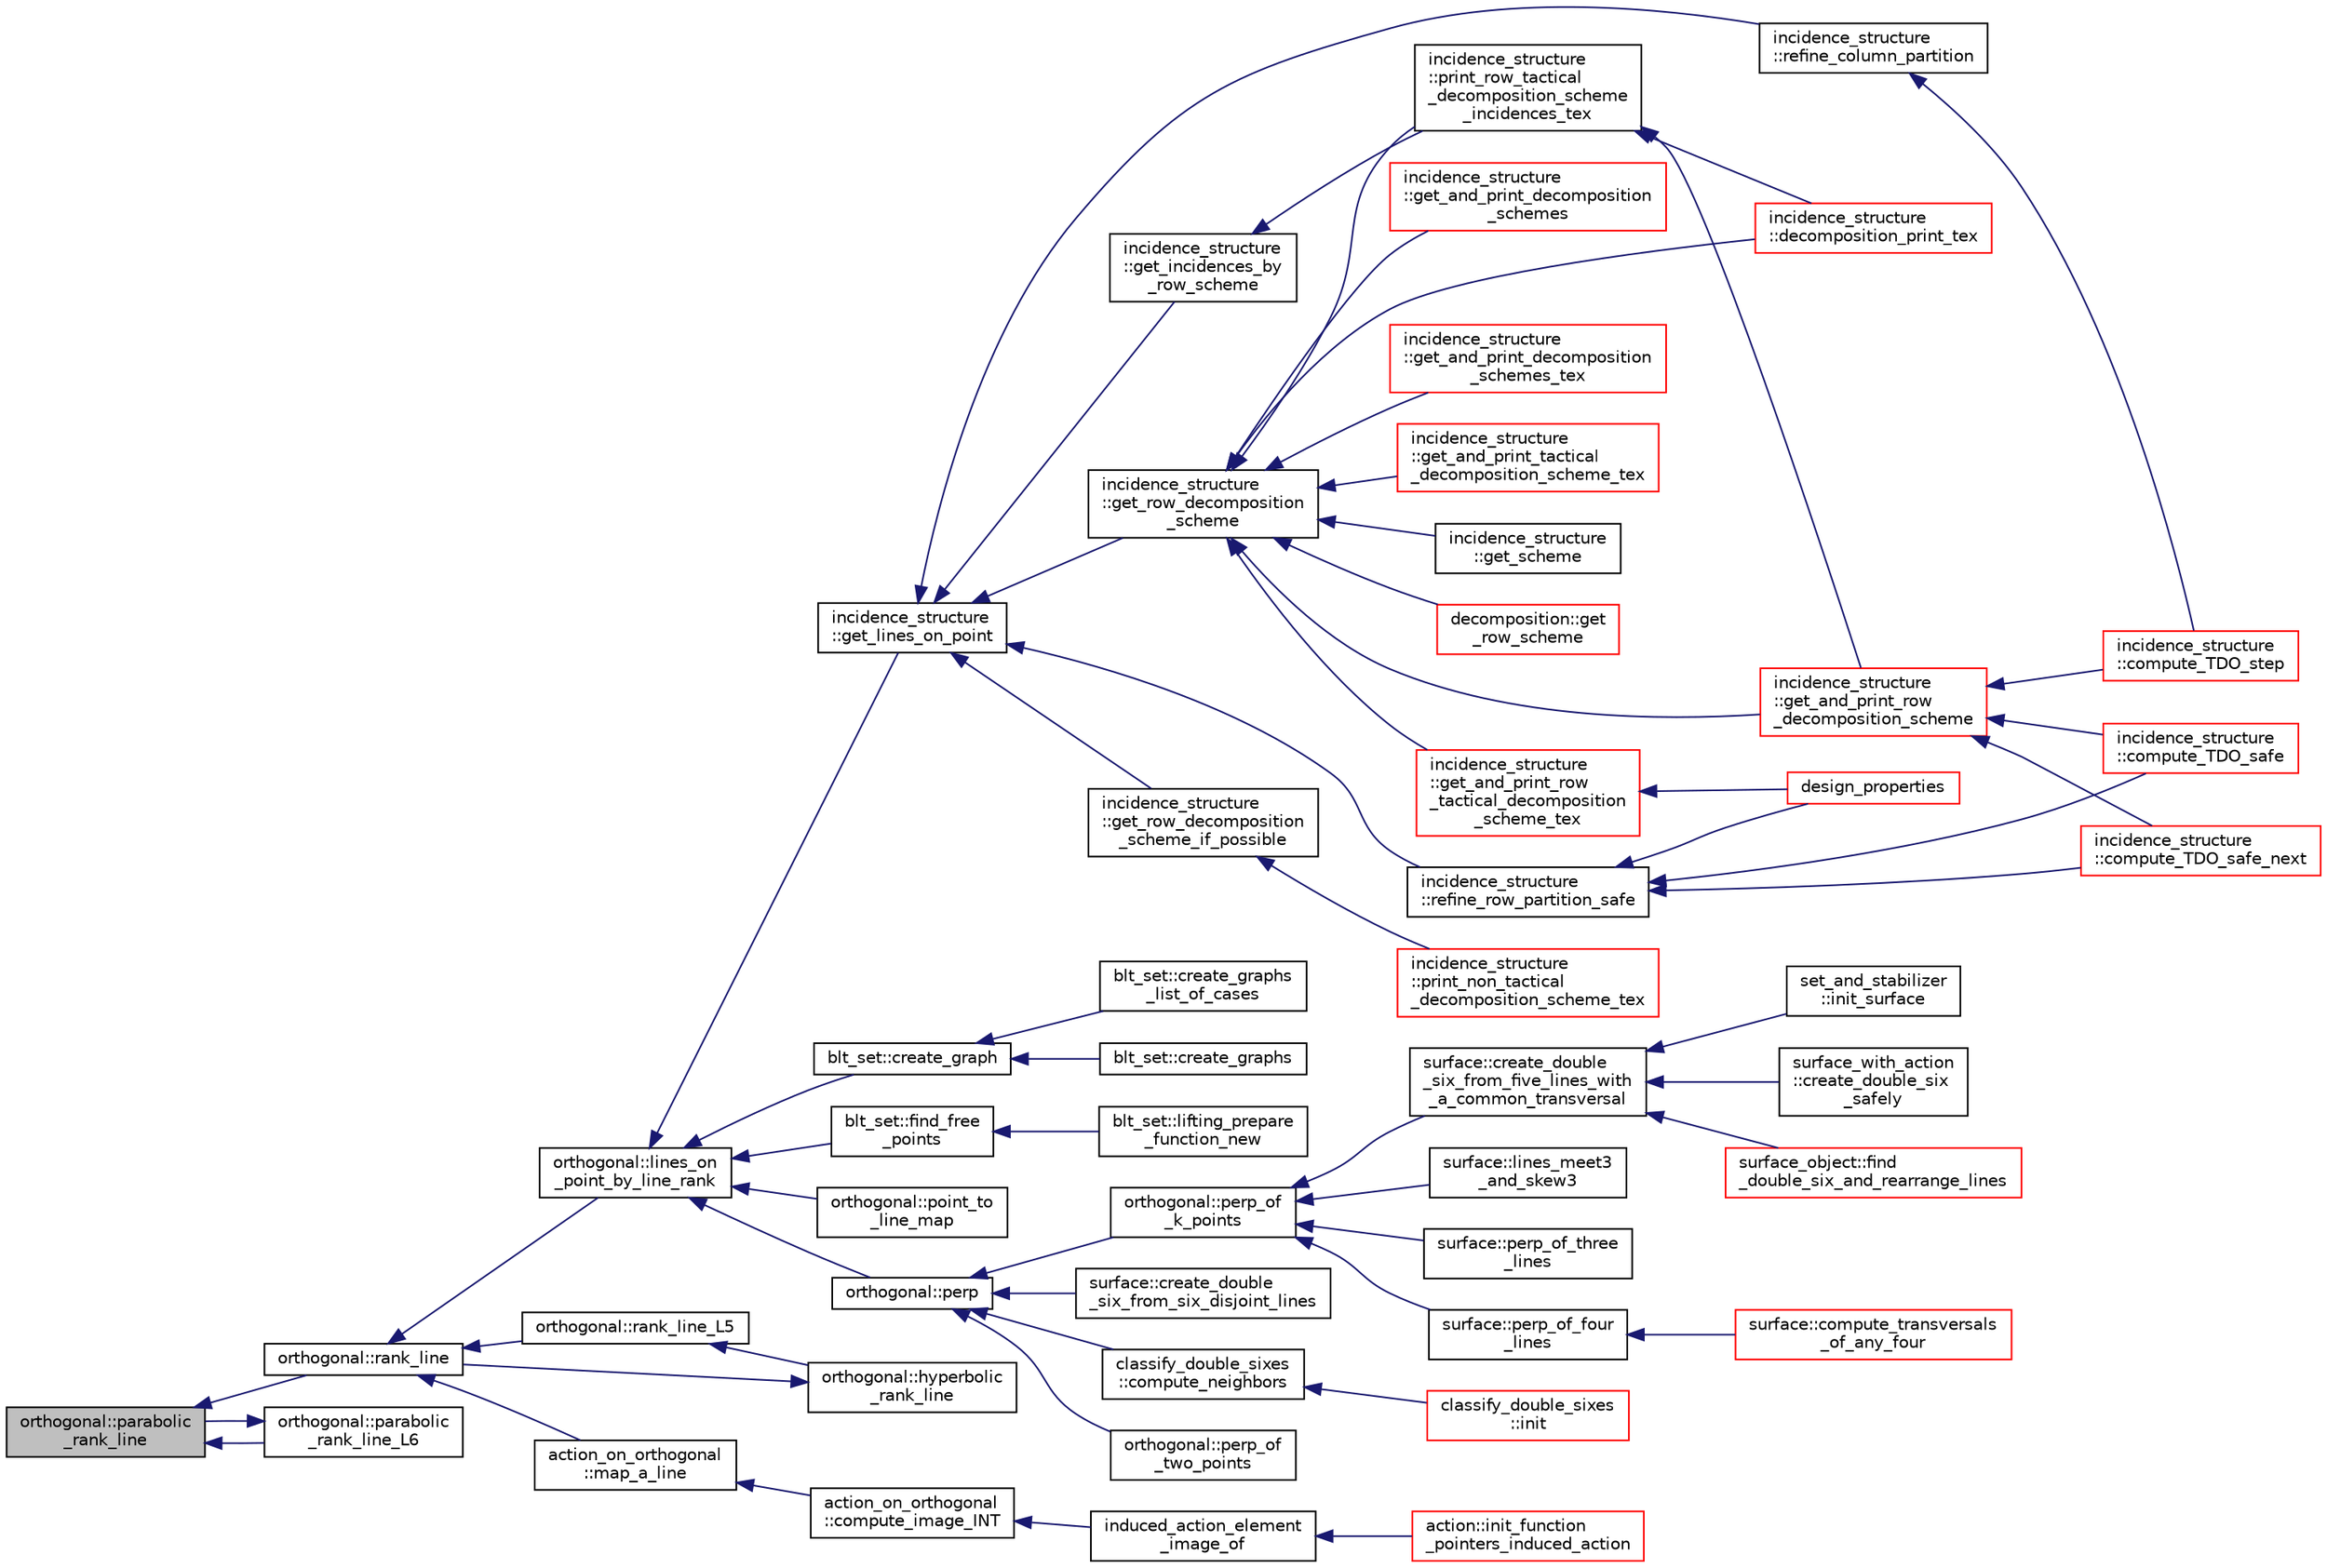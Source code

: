 digraph "orthogonal::parabolic_rank_line"
{
  edge [fontname="Helvetica",fontsize="10",labelfontname="Helvetica",labelfontsize="10"];
  node [fontname="Helvetica",fontsize="10",shape=record];
  rankdir="LR";
  Node26504 [label="orthogonal::parabolic\l_rank_line",height=0.2,width=0.4,color="black", fillcolor="grey75", style="filled", fontcolor="black"];
  Node26504 -> Node26505 [dir="back",color="midnightblue",fontsize="10",style="solid",fontname="Helvetica"];
  Node26505 [label="orthogonal::rank_line",height=0.2,width=0.4,color="black", fillcolor="white", style="filled",URL="$d7/daa/classorthogonal.html#a5e1b5a3eb76840f425e71f25dabcd470"];
  Node26505 -> Node26506 [dir="back",color="midnightblue",fontsize="10",style="solid",fontname="Helvetica"];
  Node26506 [label="orthogonal::lines_on\l_point_by_line_rank",height=0.2,width=0.4,color="black", fillcolor="white", style="filled",URL="$d7/daa/classorthogonal.html#adc21874b6da3cd3585c704994fb538aa"];
  Node26506 -> Node26507 [dir="back",color="midnightblue",fontsize="10",style="solid",fontname="Helvetica"];
  Node26507 [label="blt_set::create_graph",height=0.2,width=0.4,color="black", fillcolor="white", style="filled",URL="$d1/d3d/classblt__set.html#ae92249ece99ffbc92e93e49cd5d5dccf"];
  Node26507 -> Node26508 [dir="back",color="midnightblue",fontsize="10",style="solid",fontname="Helvetica"];
  Node26508 [label="blt_set::create_graphs",height=0.2,width=0.4,color="black", fillcolor="white", style="filled",URL="$d1/d3d/classblt__set.html#a3f1d4a8ed15875c47b327949f26a4533"];
  Node26507 -> Node26509 [dir="back",color="midnightblue",fontsize="10",style="solid",fontname="Helvetica"];
  Node26509 [label="blt_set::create_graphs\l_list_of_cases",height=0.2,width=0.4,color="black", fillcolor="white", style="filled",URL="$d1/d3d/classblt__set.html#a91ad531d4154bd887182dbd6121476f3"];
  Node26506 -> Node26510 [dir="back",color="midnightblue",fontsize="10",style="solid",fontname="Helvetica"];
  Node26510 [label="blt_set::find_free\l_points",height=0.2,width=0.4,color="black", fillcolor="white", style="filled",URL="$d1/d3d/classblt__set.html#a71f82dd3dc4a901ea2a0949d2f1af302"];
  Node26510 -> Node26511 [dir="back",color="midnightblue",fontsize="10",style="solid",fontname="Helvetica"];
  Node26511 [label="blt_set::lifting_prepare\l_function_new",height=0.2,width=0.4,color="black", fillcolor="white", style="filled",URL="$d1/d3d/classblt__set.html#a1314b7c0a3b78ba54c0f61a397d8afce"];
  Node26506 -> Node26512 [dir="back",color="midnightblue",fontsize="10",style="solid",fontname="Helvetica"];
  Node26512 [label="orthogonal::point_to\l_line_map",height=0.2,width=0.4,color="black", fillcolor="white", style="filled",URL="$d7/daa/classorthogonal.html#a1eae48671390d1c251303be93b45f9e4"];
  Node26506 -> Node26513 [dir="back",color="midnightblue",fontsize="10",style="solid",fontname="Helvetica"];
  Node26513 [label="orthogonal::perp",height=0.2,width=0.4,color="black", fillcolor="white", style="filled",URL="$d7/daa/classorthogonal.html#ae80e0fa8d1e8caddb9afbb466e3d3189"];
  Node26513 -> Node26514 [dir="back",color="midnightblue",fontsize="10",style="solid",fontname="Helvetica"];
  Node26514 [label="orthogonal::perp_of\l_two_points",height=0.2,width=0.4,color="black", fillcolor="white", style="filled",URL="$d7/daa/classorthogonal.html#a6a05fef2e61ed508bff66d6728c58ec0"];
  Node26513 -> Node26515 [dir="back",color="midnightblue",fontsize="10",style="solid",fontname="Helvetica"];
  Node26515 [label="orthogonal::perp_of\l_k_points",height=0.2,width=0.4,color="black", fillcolor="white", style="filled",URL="$d7/daa/classorthogonal.html#a6a92a4680dc76bb289141fc5c765f5fb"];
  Node26515 -> Node26516 [dir="back",color="midnightblue",fontsize="10",style="solid",fontname="Helvetica"];
  Node26516 [label="surface::lines_meet3\l_and_skew3",height=0.2,width=0.4,color="black", fillcolor="white", style="filled",URL="$d5/d88/classsurface.html#af87ed9d20b980a89342f20c206ae5790"];
  Node26515 -> Node26517 [dir="back",color="midnightblue",fontsize="10",style="solid",fontname="Helvetica"];
  Node26517 [label="surface::perp_of_three\l_lines",height=0.2,width=0.4,color="black", fillcolor="white", style="filled",URL="$d5/d88/classsurface.html#aaa43449a367799d405821a1cd5a7e644"];
  Node26515 -> Node26518 [dir="back",color="midnightblue",fontsize="10",style="solid",fontname="Helvetica"];
  Node26518 [label="surface::perp_of_four\l_lines",height=0.2,width=0.4,color="black", fillcolor="white", style="filled",URL="$d5/d88/classsurface.html#a8da8a93f1fcbf344eb943869b0d488f1"];
  Node26518 -> Node26519 [dir="back",color="midnightblue",fontsize="10",style="solid",fontname="Helvetica"];
  Node26519 [label="surface::compute_transversals\l_of_any_four",height=0.2,width=0.4,color="red", fillcolor="white", style="filled",URL="$d5/d88/classsurface.html#a8023ace5ba7640932b77f1d54a792614"];
  Node26515 -> Node26528 [dir="back",color="midnightblue",fontsize="10",style="solid",fontname="Helvetica"];
  Node26528 [label="surface::create_double\l_six_from_five_lines_with\l_a_common_transversal",height=0.2,width=0.4,color="black", fillcolor="white", style="filled",URL="$d5/d88/classsurface.html#a6d8fafa386893521305e016011d55673"];
  Node26528 -> Node26529 [dir="back",color="midnightblue",fontsize="10",style="solid",fontname="Helvetica"];
  Node26529 [label="surface_object::find\l_double_six_and_rearrange_lines",height=0.2,width=0.4,color="red", fillcolor="white", style="filled",URL="$df/df8/classsurface__object.html#aa2fc4ff039e9f3a5ac29718e29b6b90c"];
  Node26528 -> Node26540 [dir="back",color="midnightblue",fontsize="10",style="solid",fontname="Helvetica"];
  Node26540 [label="set_and_stabilizer\l::init_surface",height=0.2,width=0.4,color="black", fillcolor="white", style="filled",URL="$de/df6/classset__and__stabilizer.html#aac2cff4e770a86c6d40e55478e33b6b5"];
  Node26528 -> Node26541 [dir="back",color="midnightblue",fontsize="10",style="solid",fontname="Helvetica"];
  Node26541 [label="surface_with_action\l::create_double_six\l_safely",height=0.2,width=0.4,color="black", fillcolor="white", style="filled",URL="$d8/df9/classsurface__with__action.html#a5d151dc90786f5466eb08dc1e2939170"];
  Node26513 -> Node26542 [dir="back",color="midnightblue",fontsize="10",style="solid",fontname="Helvetica"];
  Node26542 [label="surface::create_double\l_six_from_six_disjoint_lines",height=0.2,width=0.4,color="black", fillcolor="white", style="filled",URL="$d5/d88/classsurface.html#a4c44f0a33d709edee71537547880dd87"];
  Node26513 -> Node26543 [dir="back",color="midnightblue",fontsize="10",style="solid",fontname="Helvetica"];
  Node26543 [label="classify_double_sixes\l::compute_neighbors",height=0.2,width=0.4,color="black", fillcolor="white", style="filled",URL="$dd/d23/classclassify__double__sixes.html#a675e241052c36c58063ddcfc06d209b2"];
  Node26543 -> Node26522 [dir="back",color="midnightblue",fontsize="10",style="solid",fontname="Helvetica"];
  Node26522 [label="classify_double_sixes\l::init",height=0.2,width=0.4,color="red", fillcolor="white", style="filled",URL="$dd/d23/classclassify__double__sixes.html#a8c5c41d5124b35379d626480ff225f7b"];
  Node26506 -> Node26544 [dir="back",color="midnightblue",fontsize="10",style="solid",fontname="Helvetica"];
  Node26544 [label="incidence_structure\l::get_lines_on_point",height=0.2,width=0.4,color="black", fillcolor="white", style="filled",URL="$da/d8a/classincidence__structure.html#a09148fd9478525b4a65c8e44833d1861"];
  Node26544 -> Node26545 [dir="back",color="midnightblue",fontsize="10",style="solid",fontname="Helvetica"];
  Node26545 [label="incidence_structure\l::refine_row_partition_safe",height=0.2,width=0.4,color="black", fillcolor="white", style="filled",URL="$da/d8a/classincidence__structure.html#ae84b2dc0f1a0cd1f9acfadcae21e3745"];
  Node26545 -> Node26546 [dir="back",color="midnightblue",fontsize="10",style="solid",fontname="Helvetica"];
  Node26546 [label="design_properties",height=0.2,width=0.4,color="red", fillcolor="white", style="filled",URL="$d9/dc2/apps_2combinatorics_2design_8_c.html#a7d7aac893d68b4a25d1ab91b57ae2af1"];
  Node26545 -> Node26550 [dir="back",color="midnightblue",fontsize="10",style="solid",fontname="Helvetica"];
  Node26550 [label="incidence_structure\l::compute_TDO_safe_next",height=0.2,width=0.4,color="red", fillcolor="white", style="filled",URL="$da/d8a/classincidence__structure.html#a7c315a348fc6bed0f8642767cc9cd7d1"];
  Node26545 -> Node26553 [dir="back",color="midnightblue",fontsize="10",style="solid",fontname="Helvetica"];
  Node26553 [label="incidence_structure\l::compute_TDO_safe",height=0.2,width=0.4,color="red", fillcolor="white", style="filled",URL="$da/d8a/classincidence__structure.html#ab1409e71c4b6855e49edfd3526644202"];
  Node26544 -> Node26567 [dir="back",color="midnightblue",fontsize="10",style="solid",fontname="Helvetica"];
  Node26567 [label="incidence_structure\l::refine_column_partition",height=0.2,width=0.4,color="black", fillcolor="white", style="filled",URL="$da/d8a/classincidence__structure.html#ac262f307c1531d67496129dc7890cda4"];
  Node26567 -> Node26568 [dir="back",color="midnightblue",fontsize="10",style="solid",fontname="Helvetica"];
  Node26568 [label="incidence_structure\l::compute_TDO_step",height=0.2,width=0.4,color="red", fillcolor="white", style="filled",URL="$da/d8a/classincidence__structure.html#a6175accaa64033df34d722c594a8b827"];
  Node26544 -> Node26572 [dir="back",color="midnightblue",fontsize="10",style="solid",fontname="Helvetica"];
  Node26572 [label="incidence_structure\l::get_incidences_by\l_row_scheme",height=0.2,width=0.4,color="black", fillcolor="white", style="filled",URL="$da/d8a/classincidence__structure.html#addab249e03244133841bd793389c792c"];
  Node26572 -> Node26573 [dir="back",color="midnightblue",fontsize="10",style="solid",fontname="Helvetica"];
  Node26573 [label="incidence_structure\l::print_row_tactical\l_decomposition_scheme\l_incidences_tex",height=0.2,width=0.4,color="black", fillcolor="white", style="filled",URL="$da/d8a/classincidence__structure.html#a23279d5c98b702de05171c245d5375fa"];
  Node26573 -> Node26574 [dir="back",color="midnightblue",fontsize="10",style="solid",fontname="Helvetica"];
  Node26574 [label="incidence_structure\l::get_and_print_row\l_decomposition_scheme",height=0.2,width=0.4,color="red", fillcolor="white", style="filled",URL="$da/d8a/classincidence__structure.html#a4a1e589bb5c47fb2d98fdb561b669dcf"];
  Node26574 -> Node26550 [dir="back",color="midnightblue",fontsize="10",style="solid",fontname="Helvetica"];
  Node26574 -> Node26553 [dir="back",color="midnightblue",fontsize="10",style="solid",fontname="Helvetica"];
  Node26574 -> Node26568 [dir="back",color="midnightblue",fontsize="10",style="solid",fontname="Helvetica"];
  Node26573 -> Node26575 [dir="back",color="midnightblue",fontsize="10",style="solid",fontname="Helvetica"];
  Node26575 [label="incidence_structure\l::decomposition_print_tex",height=0.2,width=0.4,color="red", fillcolor="white", style="filled",URL="$da/d8a/classincidence__structure.html#ada3fae9fd1819b36e6bfe18dedd01e6a"];
  Node26544 -> Node26576 [dir="back",color="midnightblue",fontsize="10",style="solid",fontname="Helvetica"];
  Node26576 [label="incidence_structure\l::get_row_decomposition\l_scheme",height=0.2,width=0.4,color="black", fillcolor="white", style="filled",URL="$da/d8a/classincidence__structure.html#aa0ad04253ba8e75bb15900ee8b01c9aa"];
  Node26576 -> Node26577 [dir="back",color="midnightblue",fontsize="10",style="solid",fontname="Helvetica"];
  Node26577 [label="decomposition::get\l_row_scheme",height=0.2,width=0.4,color="red", fillcolor="white", style="filled",URL="$d3/d2b/classdecomposition.html#acdb57cdc0c5b1b4692337a7a629f7113"];
  Node26576 -> Node26573 [dir="back",color="midnightblue",fontsize="10",style="solid",fontname="Helvetica"];
  Node26576 -> Node26574 [dir="back",color="midnightblue",fontsize="10",style="solid",fontname="Helvetica"];
  Node26576 -> Node26579 [dir="back",color="midnightblue",fontsize="10",style="solid",fontname="Helvetica"];
  Node26579 [label="incidence_structure\l::get_and_print_decomposition\l_schemes",height=0.2,width=0.4,color="red", fillcolor="white", style="filled",URL="$da/d8a/classincidence__structure.html#a95766a2ffb220bae98b60ed3c91bce9a"];
  Node26576 -> Node26583 [dir="back",color="midnightblue",fontsize="10",style="solid",fontname="Helvetica"];
  Node26583 [label="incidence_structure\l::get_and_print_decomposition\l_schemes_tex",height=0.2,width=0.4,color="red", fillcolor="white", style="filled",URL="$da/d8a/classincidence__structure.html#a2a9844501c86ee7588a64227cc6867e5"];
  Node26576 -> Node26584 [dir="back",color="midnightblue",fontsize="10",style="solid",fontname="Helvetica"];
  Node26584 [label="incidence_structure\l::get_and_print_tactical\l_decomposition_scheme_tex",height=0.2,width=0.4,color="red", fillcolor="white", style="filled",URL="$da/d8a/classincidence__structure.html#a88a5db2769f6529b86c1ee250ceed24d"];
  Node26576 -> Node26585 [dir="back",color="midnightblue",fontsize="10",style="solid",fontname="Helvetica"];
  Node26585 [label="incidence_structure\l::get_scheme",height=0.2,width=0.4,color="black", fillcolor="white", style="filled",URL="$da/d8a/classincidence__structure.html#a13191a7c41cd54c5a453e82395893ad9"];
  Node26576 -> Node26586 [dir="back",color="midnightblue",fontsize="10",style="solid",fontname="Helvetica"];
  Node26586 [label="incidence_structure\l::get_and_print_row\l_tactical_decomposition\l_scheme_tex",height=0.2,width=0.4,color="red", fillcolor="white", style="filled",URL="$da/d8a/classincidence__structure.html#a93bcc4c9c4ebb9635a60b2c5df9c43b0"];
  Node26586 -> Node26546 [dir="back",color="midnightblue",fontsize="10",style="solid",fontname="Helvetica"];
  Node26576 -> Node26575 [dir="back",color="midnightblue",fontsize="10",style="solid",fontname="Helvetica"];
  Node26544 -> Node26587 [dir="back",color="midnightblue",fontsize="10",style="solid",fontname="Helvetica"];
  Node26587 [label="incidence_structure\l::get_row_decomposition\l_scheme_if_possible",height=0.2,width=0.4,color="black", fillcolor="white", style="filled",URL="$da/d8a/classincidence__structure.html#ac93d2a6419b0fca3f25f101c5f08caf5"];
  Node26587 -> Node26588 [dir="back",color="midnightblue",fontsize="10",style="solid",fontname="Helvetica"];
  Node26588 [label="incidence_structure\l::print_non_tactical\l_decomposition_scheme_tex",height=0.2,width=0.4,color="red", fillcolor="white", style="filled",URL="$da/d8a/classincidence__structure.html#a27995a1d72c680e66343d871d838800e"];
  Node26505 -> Node26589 [dir="back",color="midnightblue",fontsize="10",style="solid",fontname="Helvetica"];
  Node26589 [label="orthogonal::rank_line_L5",height=0.2,width=0.4,color="black", fillcolor="white", style="filled",URL="$d7/daa/classorthogonal.html#a80bcc065004ef76b70cef437fff6f54c"];
  Node26589 -> Node26590 [dir="back",color="midnightblue",fontsize="10",style="solid",fontname="Helvetica"];
  Node26590 [label="orthogonal::hyperbolic\l_rank_line",height=0.2,width=0.4,color="black", fillcolor="white", style="filled",URL="$d7/daa/classorthogonal.html#a2810f9a6851f445b03fdbfe2a888e9f5"];
  Node26590 -> Node26505 [dir="back",color="midnightblue",fontsize="10",style="solid",fontname="Helvetica"];
  Node26505 -> Node26591 [dir="back",color="midnightblue",fontsize="10",style="solid",fontname="Helvetica"];
  Node26591 [label="action_on_orthogonal\l::map_a_line",height=0.2,width=0.4,color="black", fillcolor="white", style="filled",URL="$dc/d87/classaction__on__orthogonal.html#ac7e41a4bbc9e0f2813f2f7030f3ed177"];
  Node26591 -> Node26592 [dir="back",color="midnightblue",fontsize="10",style="solid",fontname="Helvetica"];
  Node26592 [label="action_on_orthogonal\l::compute_image_INT",height=0.2,width=0.4,color="black", fillcolor="white", style="filled",URL="$dc/d87/classaction__on__orthogonal.html#a53cee5a150163f7614151b9cd1fc06f3"];
  Node26592 -> Node26593 [dir="back",color="midnightblue",fontsize="10",style="solid",fontname="Helvetica"];
  Node26593 [label="induced_action_element\l_image_of",height=0.2,width=0.4,color="black", fillcolor="white", style="filled",URL="$d3/d27/interface_8_c.html#a821850d6c3988dd122de0489cd36f0f0"];
  Node26593 -> Node26594 [dir="back",color="midnightblue",fontsize="10",style="solid",fontname="Helvetica"];
  Node26594 [label="action::init_function\l_pointers_induced_action",height=0.2,width=0.4,color="red", fillcolor="white", style="filled",URL="$d2/d86/classaction.html#a3b9287d084b24f7a3b9532a7589c58de"];
  Node26504 -> Node26793 [dir="back",color="midnightblue",fontsize="10",style="solid",fontname="Helvetica"];
  Node26793 [label="orthogonal::parabolic\l_rank_line_L6",height=0.2,width=0.4,color="black", fillcolor="white", style="filled",URL="$d7/daa/classorthogonal.html#ab242f864cc2a012dee7c379649d2e566"];
  Node26793 -> Node26504 [dir="back",color="midnightblue",fontsize="10",style="solid",fontname="Helvetica"];
}
